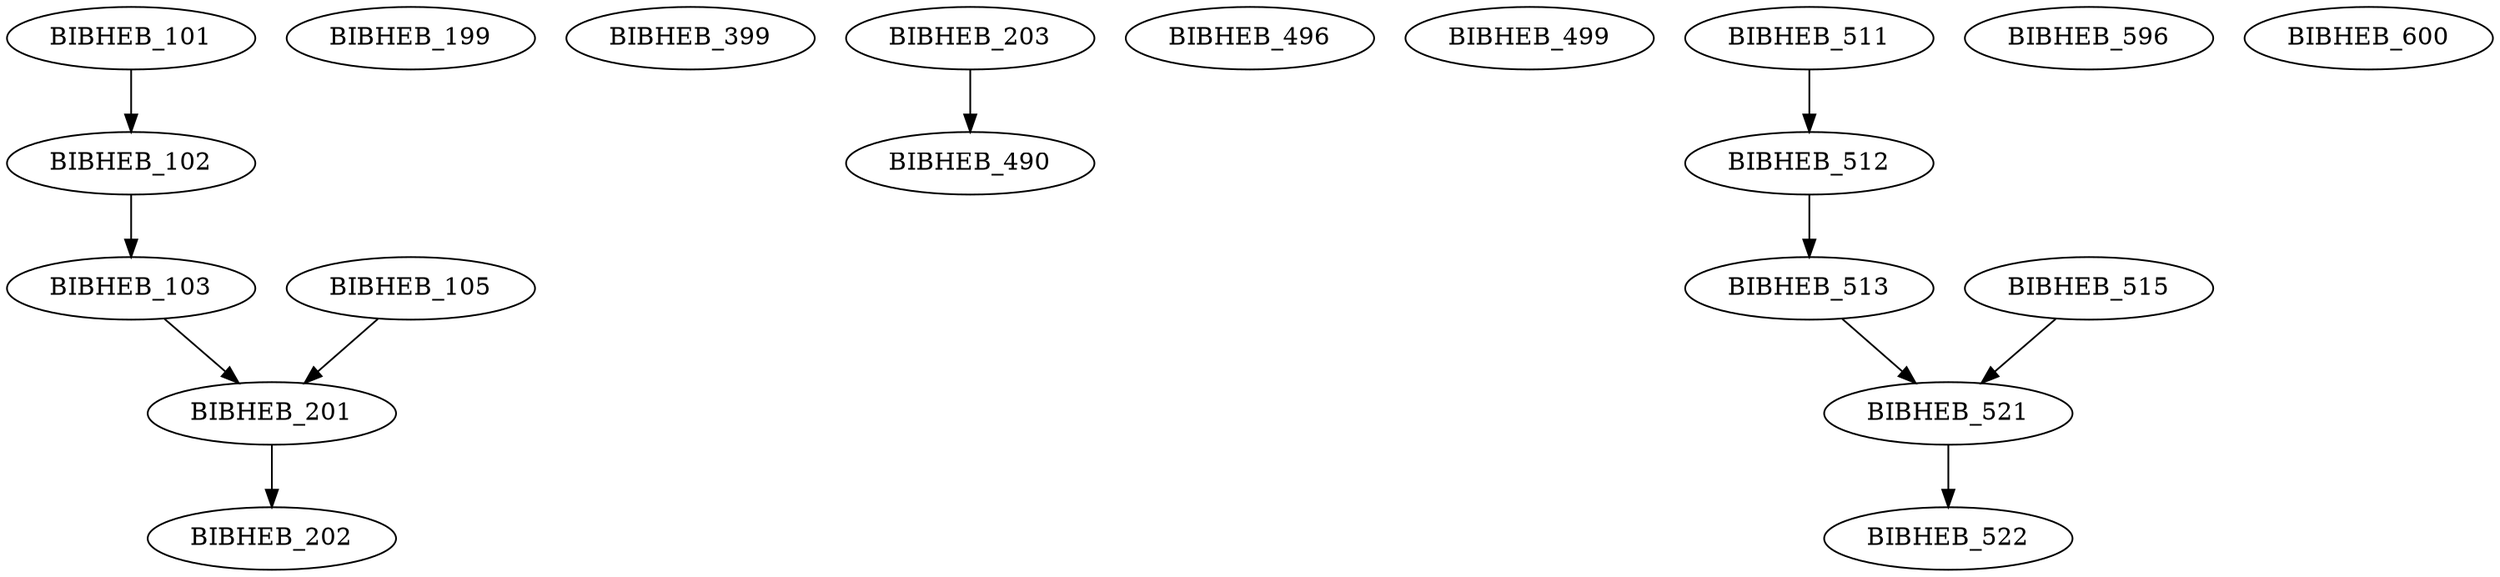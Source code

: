 digraph G {
    BIBHEB_101;
    edge [color=black];
    BIBHEB_101 -> BIBHEB_102;
    edge [color=black];
    BIBHEB_102 -> BIBHEB_103;
    BIBHEB_105;
    BIBHEB_199;
    edge [color=black];
    BIBHEB_103 -> BIBHEB_201;
    BIBHEB_105 -> BIBHEB_201;
    edge [color=black];
    BIBHEB_201 -> BIBHEB_202;
    BIBHEB_399;
    edge [color=black];
    BIBHEB_203 -> BIBHEB_490;
    BIBHEB_496;
    BIBHEB_499;
    BIBHEB_511;
    edge [color=black];
    BIBHEB_511 -> BIBHEB_512;
    edge [color=black];
    BIBHEB_512 -> BIBHEB_513;
    BIBHEB_515;
    edge [color=black];
    BIBHEB_513 -> BIBHEB_521;
    BIBHEB_515 -> BIBHEB_521;
    edge [color=black];
    BIBHEB_521 -> BIBHEB_522;
    BIBHEB_596;
    BIBHEB_600;
}

